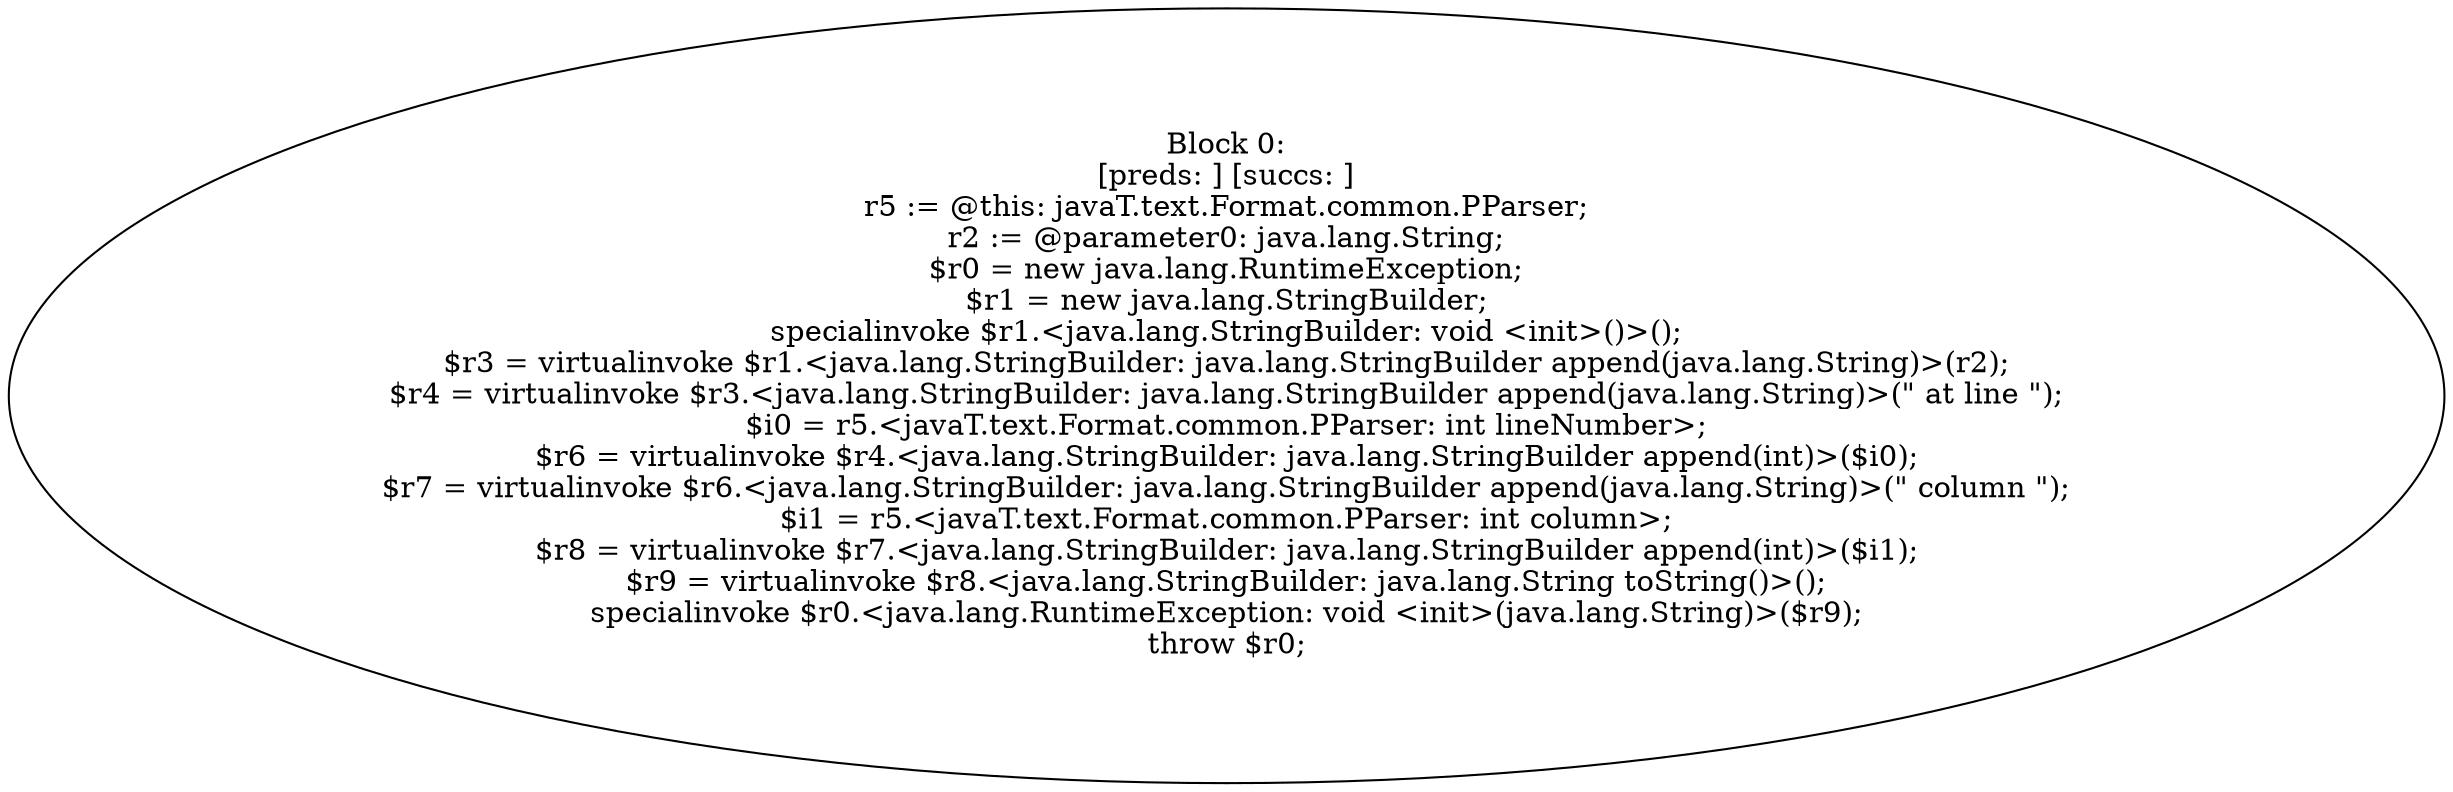 digraph "unitGraph" {
    "Block 0:
[preds: ] [succs: ]
r5 := @this: javaT.text.Format.common.PParser;
r2 := @parameter0: java.lang.String;
$r0 = new java.lang.RuntimeException;
$r1 = new java.lang.StringBuilder;
specialinvoke $r1.<java.lang.StringBuilder: void <init>()>();
$r3 = virtualinvoke $r1.<java.lang.StringBuilder: java.lang.StringBuilder append(java.lang.String)>(r2);
$r4 = virtualinvoke $r3.<java.lang.StringBuilder: java.lang.StringBuilder append(java.lang.String)>(\" at line \");
$i0 = r5.<javaT.text.Format.common.PParser: int lineNumber>;
$r6 = virtualinvoke $r4.<java.lang.StringBuilder: java.lang.StringBuilder append(int)>($i0);
$r7 = virtualinvoke $r6.<java.lang.StringBuilder: java.lang.StringBuilder append(java.lang.String)>(\" column \");
$i1 = r5.<javaT.text.Format.common.PParser: int column>;
$r8 = virtualinvoke $r7.<java.lang.StringBuilder: java.lang.StringBuilder append(int)>($i1);
$r9 = virtualinvoke $r8.<java.lang.StringBuilder: java.lang.String toString()>();
specialinvoke $r0.<java.lang.RuntimeException: void <init>(java.lang.String)>($r9);
throw $r0;
"
}
